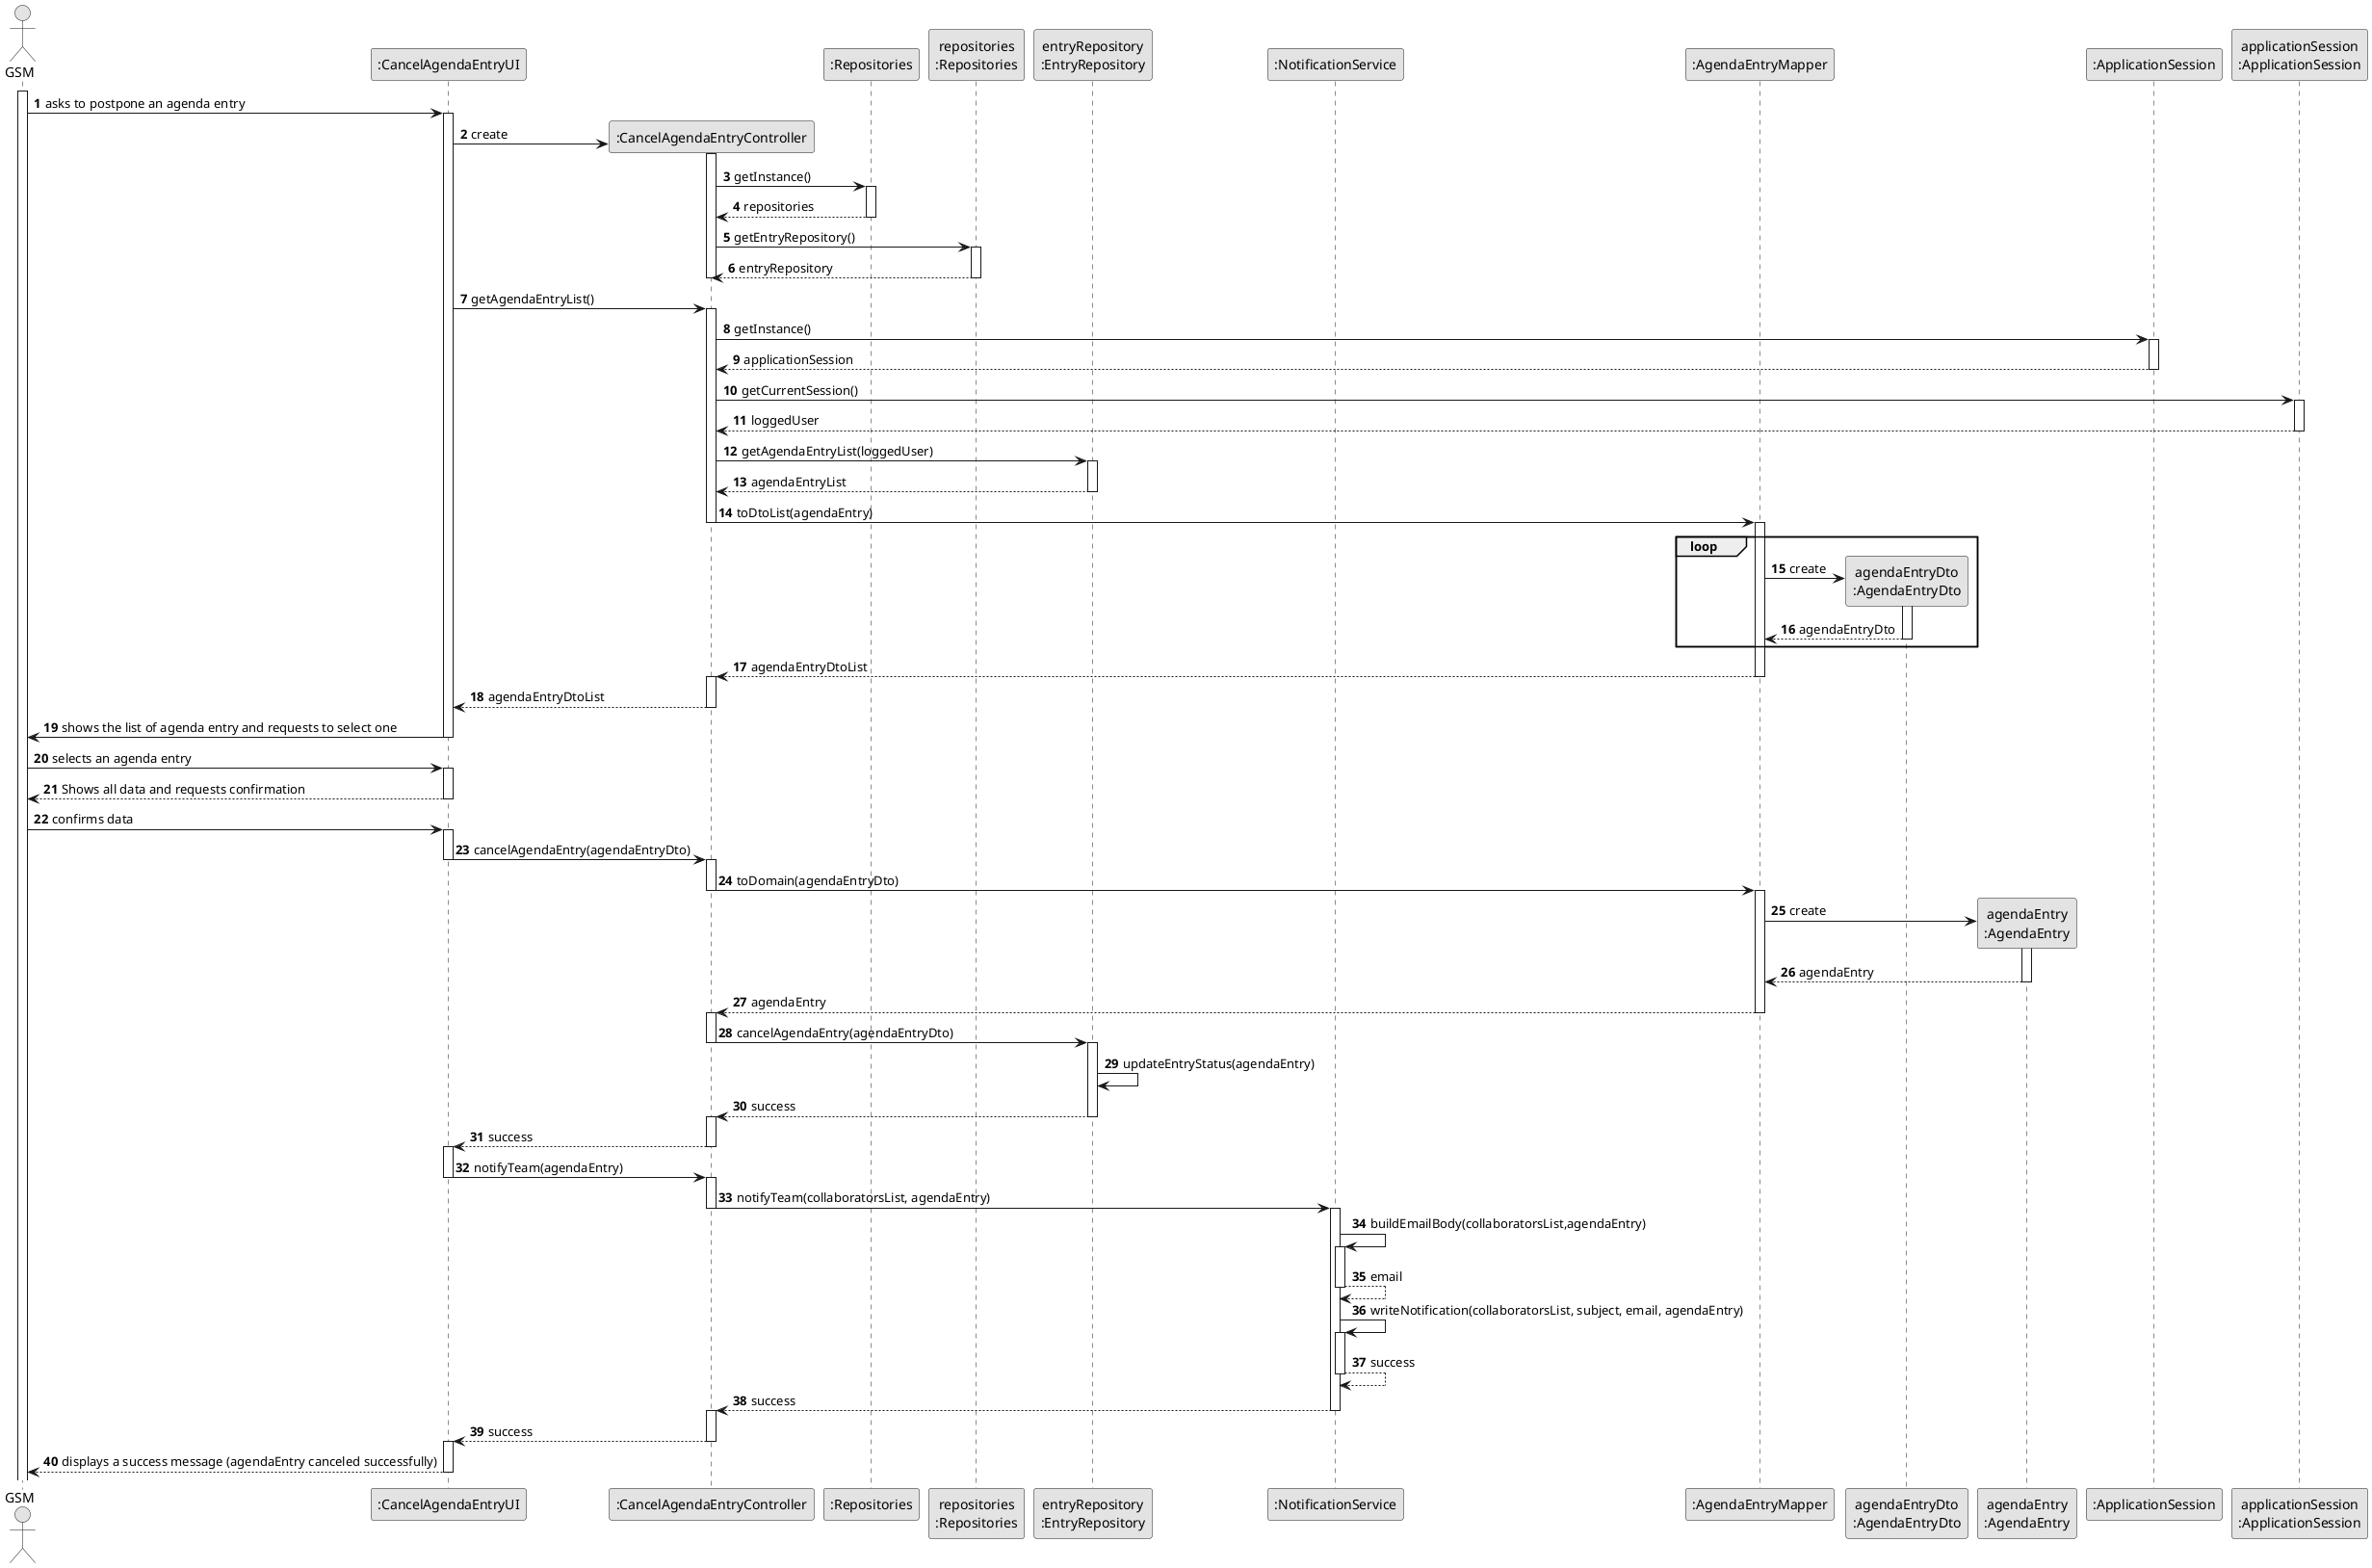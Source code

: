 @startuml
skinparam monochrome true
skinparam packageStyle rectangle
skinparam shadowing false

autonumber

actor "GSM" as GSM
participant ":CancelAgendaEntryUI" as UI
participant ":CancelAgendaEntryController" as CTRL
participant ":Repositories" as RepositorySingleton
participant "repositories\n:Repositories" as PLAT
participant "entryRepository\n:EntryRepository" as EntryRepo
participant ":NotificationService" as NotificationService
participant ":AgendaEntryMapper" as AgendaEntryMapper
participant "agendaEntryDto\n:AgendaEntryDto" as AgendaEntryDto
participant "agendaEntry\n:AgendaEntry" as AgendaEntry
participant ":ApplicationSession" as ApplicationSession
participant "applicationSession\n:ApplicationSession" as applicationSession1



activate GSM

    GSM -> UI : asks to postpone an agenda entry
    activate UI

        UI -> CTRL **: create
        activate CTRL

            CTRL -> RepositorySingleton : getInstance()
            activate RepositorySingleton

                RepositorySingleton --> CTRL : repositories
            deactivate RepositorySingleton

            CTRL -> PLAT : getEntryRepository()
            activate PLAT

                PLAT --> CTRL : entryRepository
            deactivate PLAT

             deactivate CTRL


        UI -> CTRL: getAgendaEntryList()
        activate CTRL

            CTRL -> ApplicationSession : getInstance()
            activate ApplicationSession
            ApplicationSession --> CTRL : applicationSession
            deactivate ApplicationSession

            CTRL -> applicationSession1 : getCurrentSession()
            activate applicationSession1
            applicationSession1 --> CTRL : loggedUser
            deactivate applicationSession1

            CTRL -> EntryRepo: getAgendaEntryList(loggedUser)
            activate EntryRepo

            EntryRepo --> CTRL: agendaEntryList
            deactivate EntryRepo

            CTRL -> AgendaEntryMapper : toDtoList(agendaEntry)
            deactivate CTRL
            activate AgendaEntryMapper

            loop
                AgendaEntryMapper -> AgendaEntryDto** : create
                activate AgendaEntryDto

                AgendaEntryDto --> AgendaEntryMapper : agendaEntryDto
                deactivate AgendaEntryDto
            end

            AgendaEntryMapper --> CTRL : agendaEntryDtoList
            deactivate AgendaEntryMapper
            activate CTRL

            CTRL --> UI : agendaEntryDtoList
        deactivate CTRL

        UI -> GSM : shows the list of agenda entry and requests to select one
    deactivate UI

    GSM -> UI : selects an agenda entry
    activate UI

    UI --> GSM : Shows all data and requests confirmation
    deactivate UI

    GSM -> UI: confirms data
    activate UI

        UI -> CTRL : cancelAgendaEntry(agendaEntryDto)
        deactivate UI
        activate CTRL

            CTRL -> AgendaEntryMapper: toDomain(agendaEntryDto)
            deactivate CTRL
            activate AgendaEntryMapper

                AgendaEntryMapper -> AgendaEntry** : create
                activate AgendaEntry

                AgendaEntry --> AgendaEntryMapper : agendaEntry
                deactivate AgendaEntry

            AgendaEntryMapper --> CTRL: agendaEntry
            deactivate AgendaEntryMapper
            activate CTRL



            CTRL -> EntryRepo : cancelAgendaEntry(agendaEntryDto)
            deactivate CTRL
            activate EntryRepo


            EntryRepo -> EntryRepo : updateEntryStatus(agendaEntry)


            EntryRepo --> CTRL : success
            deactivate EntryRepo
            activate CTRL

            CTRL --> UI : success
            deactivate CTRL
            activate UI

            UI -> CTRL : notifyTeam(agendaEntry)
            deactivate UI
            activate CTRL

            CTRL -> NotificationService : notifyTeam(collaboratorsList, agendaEntry)
            deactivate CTRL
            activate NotificationService

                NotificationService -> NotificationService : buildEmailBody(collaboratorsList,agendaEntry)
                activate NotificationService

                NotificationService --> NotificationService : email
                deactivate NotificationService

                NotificationService -> NotificationService : writeNotification(collaboratorsList, subject, email, agendaEntry)
                activate NotificationService

                NotificationService --> NotificationService : success
                deactivate NotificationService

                NotificationService --> CTRL : success
                deactivate NotificationService
        activate CTRL

        CTRL --> UI : success
    deactivate CTRL
    activate UI

    UI --> GSM : displays a success message (agendaEntry canceled successfully)
deactivate UI

@enduml
